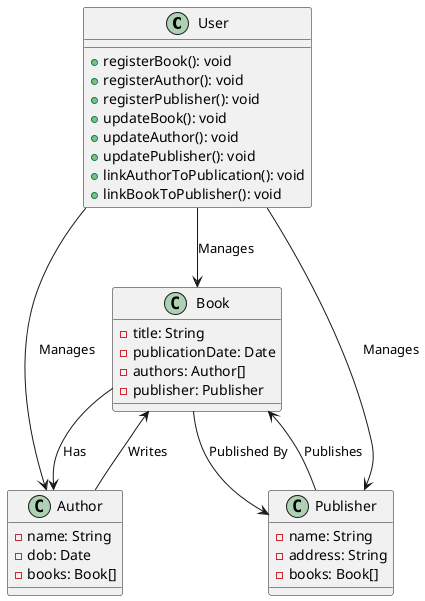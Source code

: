 @startuml
class User {
    + registerBook(): void
    + registerAuthor(): void
    + registerPublisher(): void
    + updateBook(): void
    + updateAuthor(): void
    + updatePublisher(): void
    + linkAuthorToPublication(): void
    + linkBookToPublisher(): void
}

class Book {
    - title: String
    - publicationDate: Date
    - authors: Author[]
    - publisher: Publisher
}

class Author {
    - name: String
    - dob: Date
    - books: Book[]
}

class Publisher {
    - name: String
    - address: String
    - books: Book[]
}

User --> Book: Manages
User --> Author: Manages
User --> Publisher: Manages
Book --> Author: Has
Author --> Book: Writes
Book --> Publisher: Published By
Publisher --> Book: Publishes
@enduml